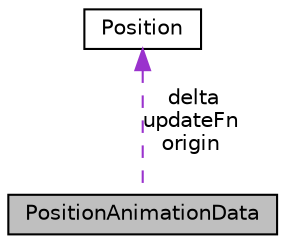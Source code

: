 digraph "PositionAnimationData"
{
  edge [fontname="Helvetica",fontsize="10",labelfontname="Helvetica",labelfontsize="10"];
  node [fontname="Helvetica",fontsize="10",shape=record];
  Node1 [label="PositionAnimationData",height=0.2,width=0.4,color="black", fillcolor="grey75", style="filled", fontcolor="black"];
  Node2 -> Node1 [dir="back",color="darkorchid3",fontsize="10",style="dashed",label=" delta\nupdateFn\norigin" ,fontname="Helvetica"];
  Node2 [label="Position",height=0.2,width=0.4,color="black", fillcolor="white", style="filled",URL="$structPosition.html",tooltip="Position expressed in degrees of latitude and longitude. "];
}
